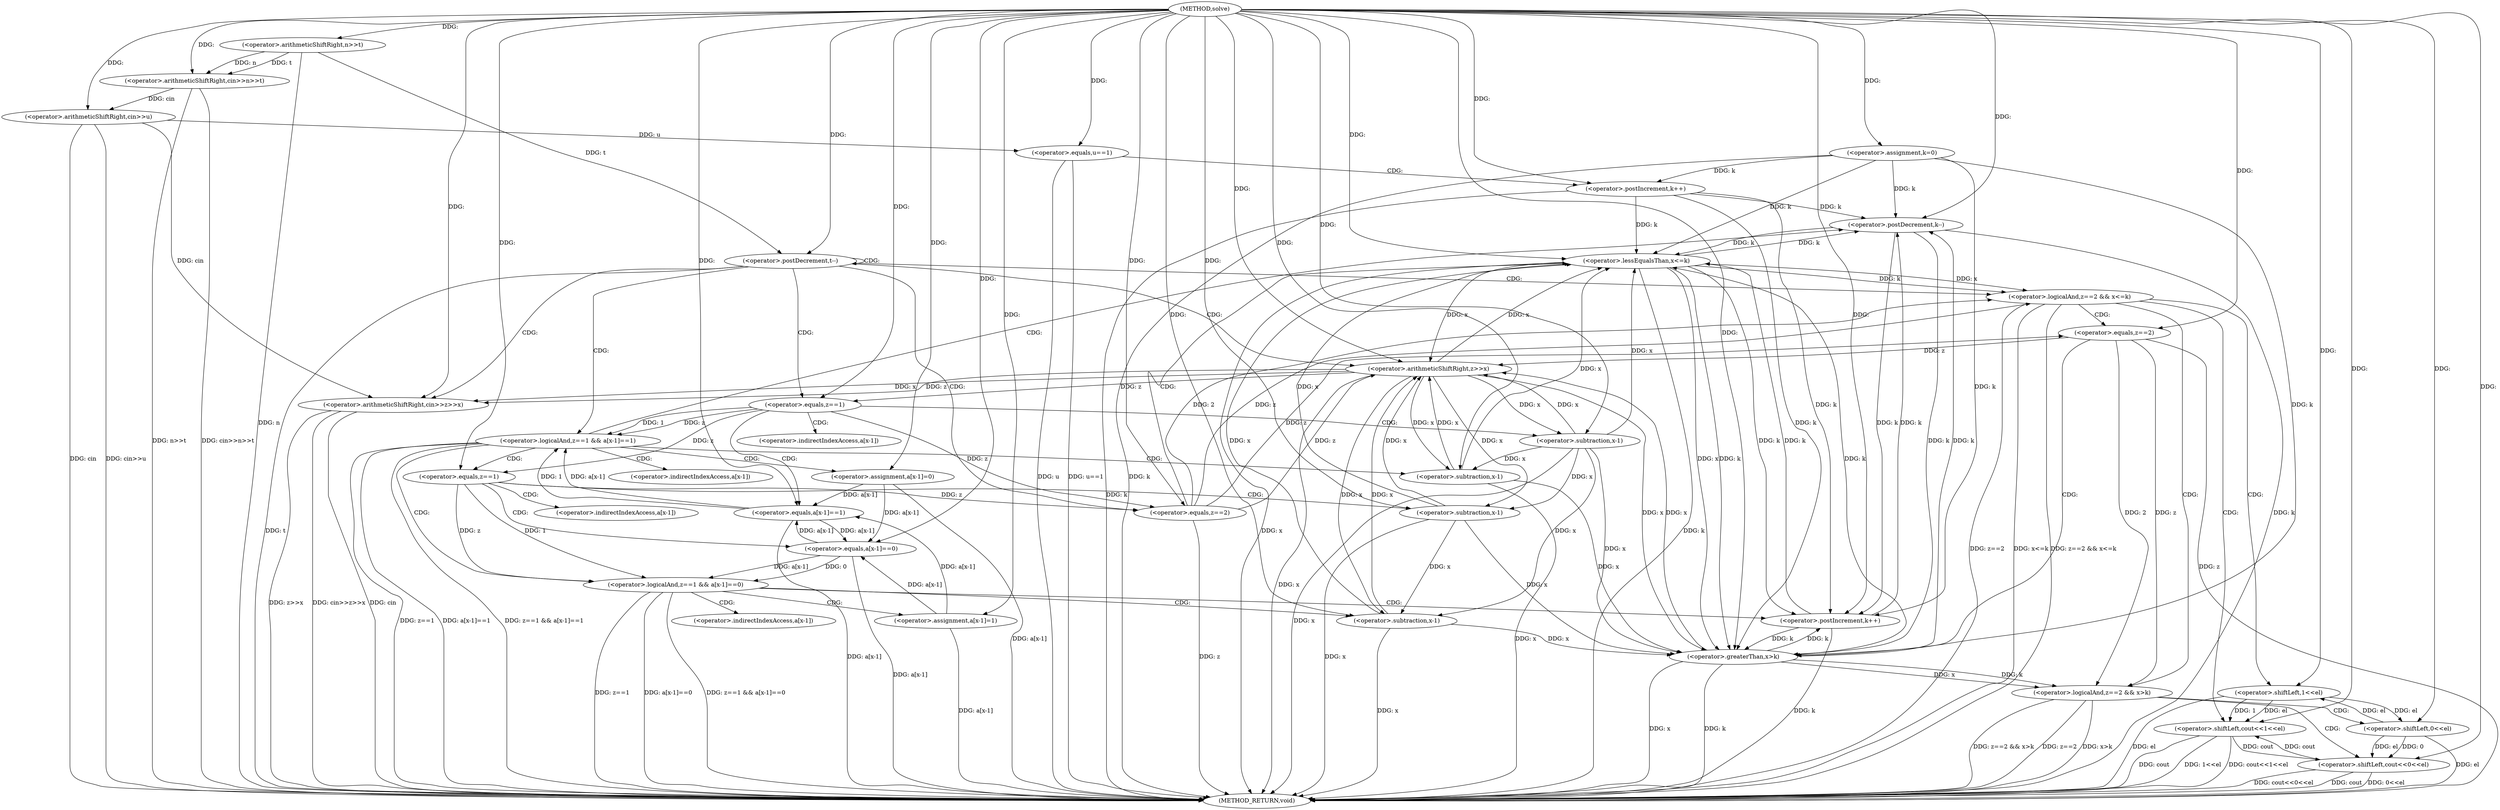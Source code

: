 digraph "solve" {  
"1000102" [label = "(METHOD,solve)" ]
"1000210" [label = "(METHOD_RETURN,void)" ]
"1000107" [label = "(<operator>.assignment,k=0)" ]
"1000112" [label = "(<operator>.arithmeticShiftRight,cin>>n>>t)" ]
"1000120" [label = "(<operator>.arithmeticShiftRight,cin>>u)" ]
"1000130" [label = "(<operator>.postDecrement,t--)" ]
"1000114" [label = "(<operator>.arithmeticShiftRight,n>>t)" ]
"1000124" [label = "(<operator>.equals,u==1)" ]
"1000127" [label = "(<operator>.postIncrement,k++)" ]
"1000133" [label = "(<operator>.arithmeticShiftRight,cin>>z>>x)" ]
"1000139" [label = "(<operator>.logicalAnd,z==1 && a[x-1]==1)" ]
"1000184" [label = "(<operator>.logicalAnd,z==2 && x<=k)" ]
"1000191" [label = "(<operator>.shiftLeft,cout<<1<<el)" ]
"1000135" [label = "(<operator>.arithmeticShiftRight,z>>x)" ]
"1000151" [label = "(<operator>.postDecrement,k--)" ]
"1000153" [label = "(<operator>.assignment,a[x-1]=0)" ]
"1000140" [label = "(<operator>.equals,z==1)" ]
"1000143" [label = "(<operator>.equals,a[x-1]==1)" ]
"1000162" [label = "(<operator>.logicalAnd,z==1 && a[x-1]==0)" ]
"1000185" [label = "(<operator>.equals,z==2)" ]
"1000188" [label = "(<operator>.lessEqualsThan,x<=k)" ]
"1000193" [label = "(<operator>.shiftLeft,1<<el)" ]
"1000198" [label = "(<operator>.logicalAnd,z==2 && x>k)" ]
"1000205" [label = "(<operator>.shiftLeft,cout<<0<<el)" ]
"1000174" [label = "(<operator>.postIncrement,k++)" ]
"1000176" [label = "(<operator>.assignment,a[x-1]=1)" ]
"1000146" [label = "(<operator>.subtraction,x-1)" ]
"1000156" [label = "(<operator>.subtraction,x-1)" ]
"1000163" [label = "(<operator>.equals,z==1)" ]
"1000166" [label = "(<operator>.equals,a[x-1]==0)" ]
"1000199" [label = "(<operator>.equals,z==2)" ]
"1000202" [label = "(<operator>.greaterThan,x>k)" ]
"1000207" [label = "(<operator>.shiftLeft,0<<el)" ]
"1000169" [label = "(<operator>.subtraction,x-1)" ]
"1000179" [label = "(<operator>.subtraction,x-1)" ]
"1000144" [label = "(<operator>.indirectIndexAccess,a[x-1])" ]
"1000154" [label = "(<operator>.indirectIndexAccess,a[x-1])" ]
"1000167" [label = "(<operator>.indirectIndexAccess,a[x-1])" ]
"1000177" [label = "(<operator>.indirectIndexAccess,a[x-1])" ]
  "1000107" -> "1000210"  [ label = "DDG: k"] 
  "1000114" -> "1000210"  [ label = "DDG: n"] 
  "1000112" -> "1000210"  [ label = "DDG: n>>t"] 
  "1000112" -> "1000210"  [ label = "DDG: cin>>n>>t"] 
  "1000120" -> "1000210"  [ label = "DDG: cin"] 
  "1000120" -> "1000210"  [ label = "DDG: cin>>u"] 
  "1000124" -> "1000210"  [ label = "DDG: u"] 
  "1000124" -> "1000210"  [ label = "DDG: u==1"] 
  "1000127" -> "1000210"  [ label = "DDG: k"] 
  "1000130" -> "1000210"  [ label = "DDG: t"] 
  "1000133" -> "1000210"  [ label = "DDG: cin"] 
  "1000135" -> "1000210"  [ label = "DDG: x"] 
  "1000133" -> "1000210"  [ label = "DDG: z>>x"] 
  "1000133" -> "1000210"  [ label = "DDG: cin>>z>>x"] 
  "1000139" -> "1000210"  [ label = "DDG: z==1"] 
  "1000146" -> "1000210"  [ label = "DDG: x"] 
  "1000143" -> "1000210"  [ label = "DDG: a[x-1]"] 
  "1000139" -> "1000210"  [ label = "DDG: a[x-1]==1"] 
  "1000139" -> "1000210"  [ label = "DDG: z==1 && a[x-1]==1"] 
  "1000162" -> "1000210"  [ label = "DDG: z==1"] 
  "1000169" -> "1000210"  [ label = "DDG: x"] 
  "1000166" -> "1000210"  [ label = "DDG: a[x-1]"] 
  "1000162" -> "1000210"  [ label = "DDG: a[x-1]==0"] 
  "1000162" -> "1000210"  [ label = "DDG: z==1 && a[x-1]==0"] 
  "1000174" -> "1000210"  [ label = "DDG: k"] 
  "1000179" -> "1000210"  [ label = "DDG: x"] 
  "1000176" -> "1000210"  [ label = "DDG: a[x-1]"] 
  "1000151" -> "1000210"  [ label = "DDG: k"] 
  "1000156" -> "1000210"  [ label = "DDG: x"] 
  "1000153" -> "1000210"  [ label = "DDG: a[x-1]"] 
  "1000185" -> "1000210"  [ label = "DDG: z"] 
  "1000184" -> "1000210"  [ label = "DDG: z==2"] 
  "1000188" -> "1000210"  [ label = "DDG: x"] 
  "1000188" -> "1000210"  [ label = "DDG: k"] 
  "1000184" -> "1000210"  [ label = "DDG: x<=k"] 
  "1000184" -> "1000210"  [ label = "DDG: z==2 && x<=k"] 
  "1000199" -> "1000210"  [ label = "DDG: z"] 
  "1000198" -> "1000210"  [ label = "DDG: z==2"] 
  "1000202" -> "1000210"  [ label = "DDG: x"] 
  "1000202" -> "1000210"  [ label = "DDG: k"] 
  "1000198" -> "1000210"  [ label = "DDG: x>k"] 
  "1000198" -> "1000210"  [ label = "DDG: z==2 && x>k"] 
  "1000205" -> "1000210"  [ label = "DDG: cout"] 
  "1000207" -> "1000210"  [ label = "DDG: el"] 
  "1000205" -> "1000210"  [ label = "DDG: 0<<el"] 
  "1000205" -> "1000210"  [ label = "DDG: cout<<0<<el"] 
  "1000191" -> "1000210"  [ label = "DDG: cout"] 
  "1000193" -> "1000210"  [ label = "DDG: el"] 
  "1000191" -> "1000210"  [ label = "DDG: 1<<el"] 
  "1000191" -> "1000210"  [ label = "DDG: cout<<1<<el"] 
  "1000102" -> "1000107"  [ label = "DDG: "] 
  "1000102" -> "1000112"  [ label = "DDG: "] 
  "1000114" -> "1000112"  [ label = "DDG: n"] 
  "1000114" -> "1000112"  [ label = "DDG: t"] 
  "1000102" -> "1000114"  [ label = "DDG: "] 
  "1000112" -> "1000120"  [ label = "DDG: cin"] 
  "1000102" -> "1000120"  [ label = "DDG: "] 
  "1000114" -> "1000130"  [ label = "DDG: t"] 
  "1000102" -> "1000130"  [ label = "DDG: "] 
  "1000120" -> "1000124"  [ label = "DDG: u"] 
  "1000102" -> "1000124"  [ label = "DDG: "] 
  "1000107" -> "1000127"  [ label = "DDG: k"] 
  "1000102" -> "1000127"  [ label = "DDG: "] 
  "1000120" -> "1000133"  [ label = "DDG: cin"] 
  "1000102" -> "1000133"  [ label = "DDG: "] 
  "1000135" -> "1000133"  [ label = "DDG: x"] 
  "1000135" -> "1000133"  [ label = "DDG: z"] 
  "1000185" -> "1000135"  [ label = "DDG: z"] 
  "1000199" -> "1000135"  [ label = "DDG: z"] 
  "1000102" -> "1000135"  [ label = "DDG: "] 
  "1000146" -> "1000135"  [ label = "DDG: x"] 
  "1000169" -> "1000135"  [ label = "DDG: x"] 
  "1000179" -> "1000135"  [ label = "DDG: x"] 
  "1000156" -> "1000135"  [ label = "DDG: x"] 
  "1000188" -> "1000135"  [ label = "DDG: x"] 
  "1000202" -> "1000135"  [ label = "DDG: x"] 
  "1000140" -> "1000139"  [ label = "DDG: 1"] 
  "1000140" -> "1000139"  [ label = "DDG: z"] 
  "1000143" -> "1000139"  [ label = "DDG: a[x-1]"] 
  "1000143" -> "1000139"  [ label = "DDG: 1"] 
  "1000102" -> "1000153"  [ label = "DDG: "] 
  "1000185" -> "1000184"  [ label = "DDG: 2"] 
  "1000185" -> "1000184"  [ label = "DDG: z"] 
  "1000188" -> "1000184"  [ label = "DDG: k"] 
  "1000188" -> "1000184"  [ label = "DDG: x"] 
  "1000205" -> "1000191"  [ label = "DDG: cout"] 
  "1000102" -> "1000191"  [ label = "DDG: "] 
  "1000193" -> "1000191"  [ label = "DDG: el"] 
  "1000193" -> "1000191"  [ label = "DDG: 1"] 
  "1000135" -> "1000140"  [ label = "DDG: z"] 
  "1000102" -> "1000140"  [ label = "DDG: "] 
  "1000166" -> "1000143"  [ label = "DDG: a[x-1]"] 
  "1000176" -> "1000143"  [ label = "DDG: a[x-1]"] 
  "1000153" -> "1000143"  [ label = "DDG: a[x-1]"] 
  "1000102" -> "1000143"  [ label = "DDG: "] 
  "1000107" -> "1000151"  [ label = "DDG: k"] 
  "1000127" -> "1000151"  [ label = "DDG: k"] 
  "1000174" -> "1000151"  [ label = "DDG: k"] 
  "1000188" -> "1000151"  [ label = "DDG: k"] 
  "1000202" -> "1000151"  [ label = "DDG: k"] 
  "1000102" -> "1000151"  [ label = "DDG: "] 
  "1000140" -> "1000185"  [ label = "DDG: z"] 
  "1000163" -> "1000185"  [ label = "DDG: z"] 
  "1000102" -> "1000185"  [ label = "DDG: "] 
  "1000135" -> "1000188"  [ label = "DDG: x"] 
  "1000146" -> "1000188"  [ label = "DDG: x"] 
  "1000169" -> "1000188"  [ label = "DDG: x"] 
  "1000179" -> "1000188"  [ label = "DDG: x"] 
  "1000156" -> "1000188"  [ label = "DDG: x"] 
  "1000102" -> "1000188"  [ label = "DDG: "] 
  "1000107" -> "1000188"  [ label = "DDG: k"] 
  "1000127" -> "1000188"  [ label = "DDG: k"] 
  "1000174" -> "1000188"  [ label = "DDG: k"] 
  "1000151" -> "1000188"  [ label = "DDG: k"] 
  "1000202" -> "1000188"  [ label = "DDG: k"] 
  "1000102" -> "1000193"  [ label = "DDG: "] 
  "1000207" -> "1000193"  [ label = "DDG: el"] 
  "1000163" -> "1000162"  [ label = "DDG: z"] 
  "1000163" -> "1000162"  [ label = "DDG: 1"] 
  "1000166" -> "1000162"  [ label = "DDG: a[x-1]"] 
  "1000166" -> "1000162"  [ label = "DDG: 0"] 
  "1000102" -> "1000176"  [ label = "DDG: "] 
  "1000199" -> "1000198"  [ label = "DDG: 2"] 
  "1000199" -> "1000198"  [ label = "DDG: z"] 
  "1000202" -> "1000198"  [ label = "DDG: x"] 
  "1000202" -> "1000198"  [ label = "DDG: k"] 
  "1000191" -> "1000205"  [ label = "DDG: cout"] 
  "1000102" -> "1000205"  [ label = "DDG: "] 
  "1000207" -> "1000205"  [ label = "DDG: el"] 
  "1000207" -> "1000205"  [ label = "DDG: 0"] 
  "1000135" -> "1000146"  [ label = "DDG: x"] 
  "1000102" -> "1000146"  [ label = "DDG: "] 
  "1000135" -> "1000156"  [ label = "DDG: x"] 
  "1000146" -> "1000156"  [ label = "DDG: x"] 
  "1000102" -> "1000156"  [ label = "DDG: "] 
  "1000140" -> "1000163"  [ label = "DDG: z"] 
  "1000102" -> "1000163"  [ label = "DDG: "] 
  "1000143" -> "1000166"  [ label = "DDG: a[x-1]"] 
  "1000176" -> "1000166"  [ label = "DDG: a[x-1]"] 
  "1000153" -> "1000166"  [ label = "DDG: a[x-1]"] 
  "1000102" -> "1000166"  [ label = "DDG: "] 
  "1000107" -> "1000174"  [ label = "DDG: k"] 
  "1000127" -> "1000174"  [ label = "DDG: k"] 
  "1000151" -> "1000174"  [ label = "DDG: k"] 
  "1000188" -> "1000174"  [ label = "DDG: k"] 
  "1000202" -> "1000174"  [ label = "DDG: k"] 
  "1000102" -> "1000174"  [ label = "DDG: "] 
  "1000185" -> "1000199"  [ label = "DDG: z"] 
  "1000102" -> "1000199"  [ label = "DDG: "] 
  "1000135" -> "1000202"  [ label = "DDG: x"] 
  "1000146" -> "1000202"  [ label = "DDG: x"] 
  "1000169" -> "1000202"  [ label = "DDG: x"] 
  "1000179" -> "1000202"  [ label = "DDG: x"] 
  "1000156" -> "1000202"  [ label = "DDG: x"] 
  "1000188" -> "1000202"  [ label = "DDG: x"] 
  "1000102" -> "1000202"  [ label = "DDG: "] 
  "1000107" -> "1000202"  [ label = "DDG: k"] 
  "1000127" -> "1000202"  [ label = "DDG: k"] 
  "1000174" -> "1000202"  [ label = "DDG: k"] 
  "1000151" -> "1000202"  [ label = "DDG: k"] 
  "1000188" -> "1000202"  [ label = "DDG: k"] 
  "1000102" -> "1000207"  [ label = "DDG: "] 
  "1000193" -> "1000207"  [ label = "DDG: el"] 
  "1000135" -> "1000169"  [ label = "DDG: x"] 
  "1000146" -> "1000169"  [ label = "DDG: x"] 
  "1000102" -> "1000169"  [ label = "DDG: "] 
  "1000135" -> "1000179"  [ label = "DDG: x"] 
  "1000146" -> "1000179"  [ label = "DDG: x"] 
  "1000169" -> "1000179"  [ label = "DDG: x"] 
  "1000102" -> "1000179"  [ label = "DDG: "] 
  "1000130" -> "1000139"  [ label = "CDG: "] 
  "1000130" -> "1000135"  [ label = "CDG: "] 
  "1000130" -> "1000133"  [ label = "CDG: "] 
  "1000130" -> "1000184"  [ label = "CDG: "] 
  "1000130" -> "1000130"  [ label = "CDG: "] 
  "1000130" -> "1000140"  [ label = "CDG: "] 
  "1000130" -> "1000185"  [ label = "CDG: "] 
  "1000124" -> "1000127"  [ label = "CDG: "] 
  "1000139" -> "1000153"  [ label = "CDG: "] 
  "1000139" -> "1000156"  [ label = "CDG: "] 
  "1000139" -> "1000163"  [ label = "CDG: "] 
  "1000139" -> "1000154"  [ label = "CDG: "] 
  "1000139" -> "1000151"  [ label = "CDG: "] 
  "1000139" -> "1000162"  [ label = "CDG: "] 
  "1000184" -> "1000191"  [ label = "CDG: "] 
  "1000184" -> "1000199"  [ label = "CDG: "] 
  "1000184" -> "1000193"  [ label = "CDG: "] 
  "1000184" -> "1000198"  [ label = "CDG: "] 
  "1000140" -> "1000144"  [ label = "CDG: "] 
  "1000140" -> "1000143"  [ label = "CDG: "] 
  "1000140" -> "1000146"  [ label = "CDG: "] 
  "1000185" -> "1000188"  [ label = "CDG: "] 
  "1000162" -> "1000174"  [ label = "CDG: "] 
  "1000162" -> "1000179"  [ label = "CDG: "] 
  "1000162" -> "1000176"  [ label = "CDG: "] 
  "1000162" -> "1000177"  [ label = "CDG: "] 
  "1000198" -> "1000207"  [ label = "CDG: "] 
  "1000198" -> "1000205"  [ label = "CDG: "] 
  "1000163" -> "1000166"  [ label = "CDG: "] 
  "1000163" -> "1000169"  [ label = "CDG: "] 
  "1000163" -> "1000167"  [ label = "CDG: "] 
  "1000199" -> "1000202"  [ label = "CDG: "] 
}
